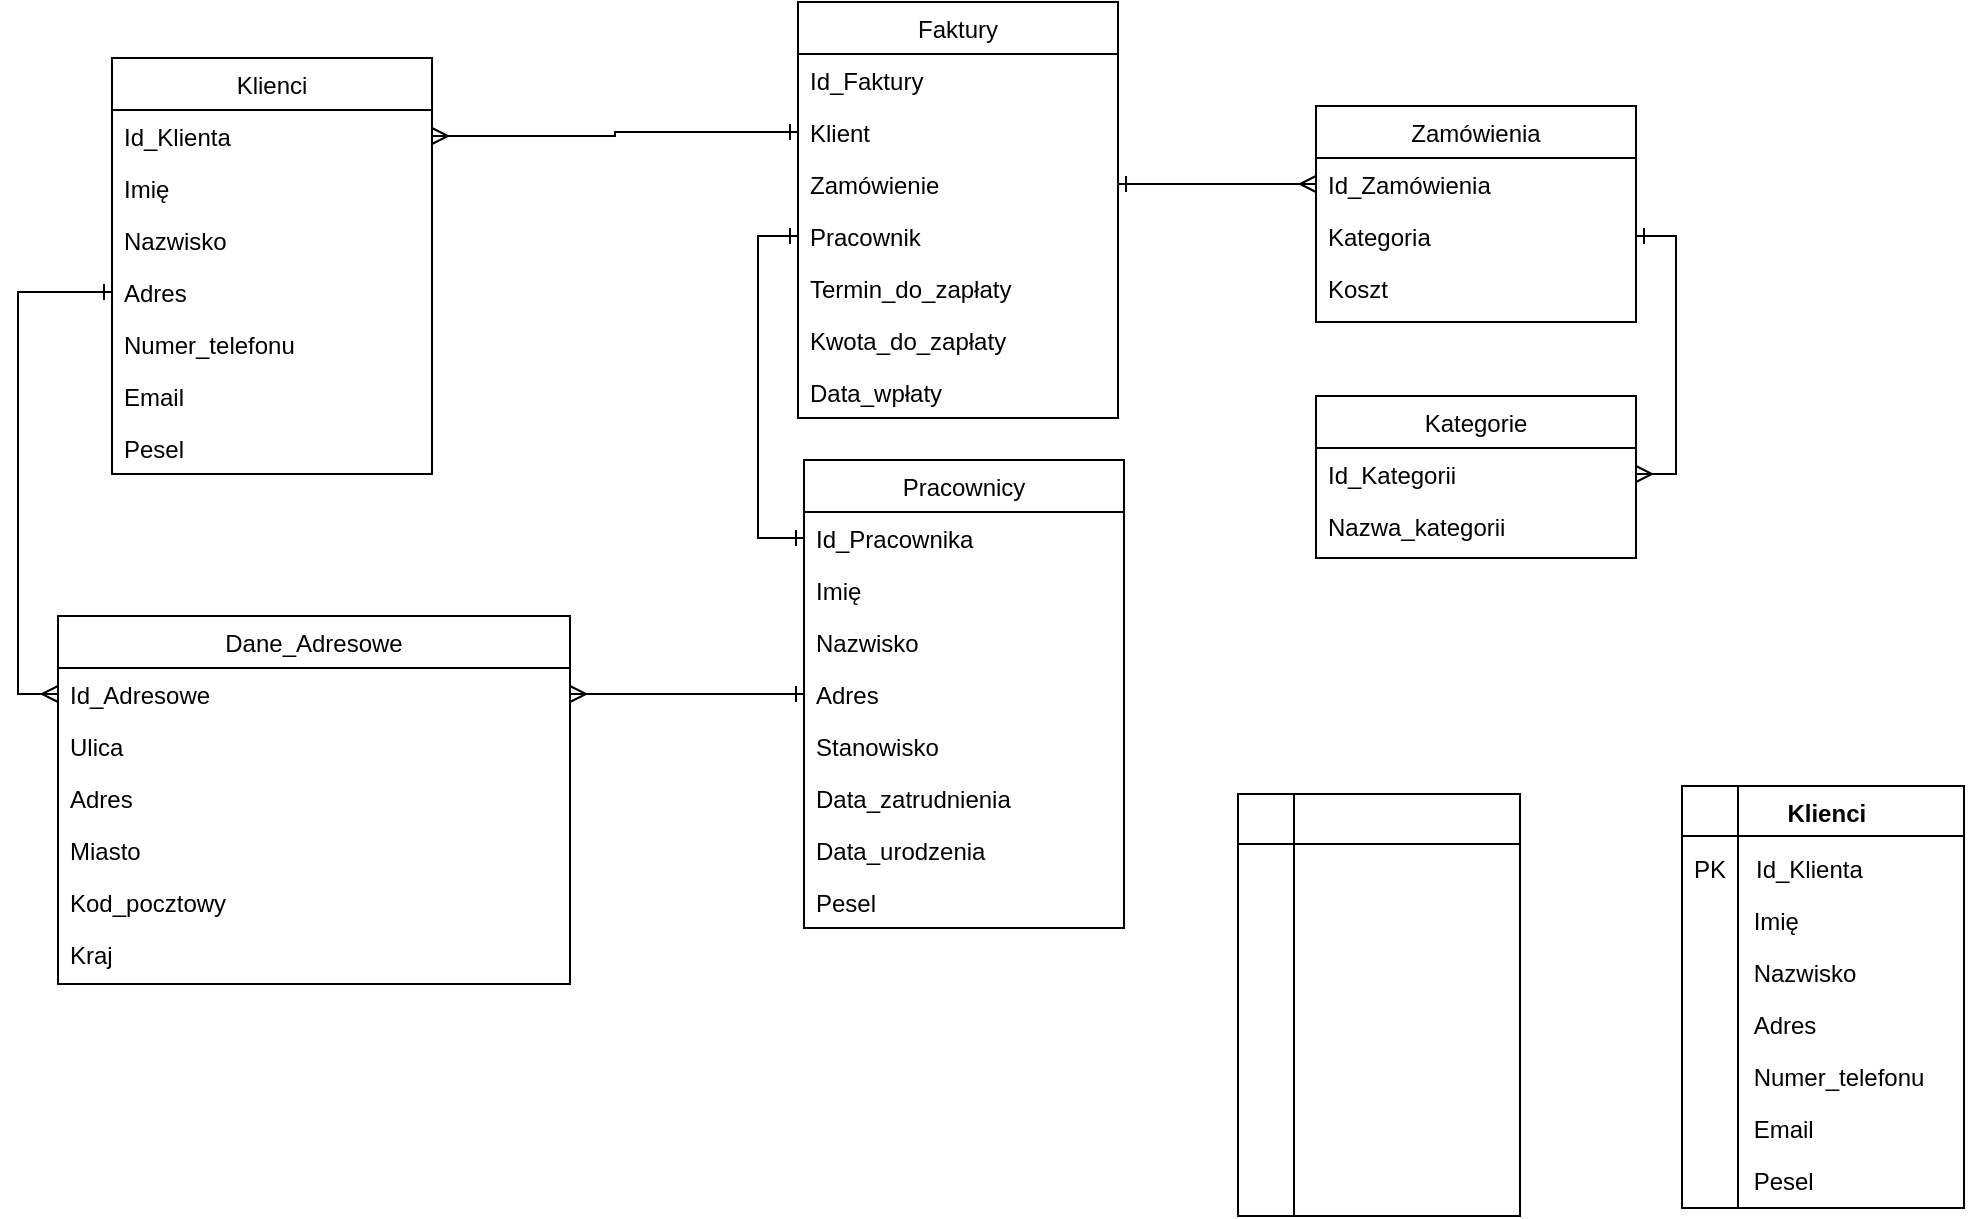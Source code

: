 <mxfile version="18.0.8" type="device"><diagram id="C5RBs43oDa-KdzZeNtuy" name="Page-1"><mxGraphModel dx="1422" dy="762" grid="0" gridSize="10" guides="1" tooltips="1" connect="1" arrows="1" fold="1" page="0" pageScale="1" pageWidth="827" pageHeight="1169" math="0" shadow="0"><root><mxCell id="WIyWlLk6GJQsqaUBKTNV-0"/><mxCell id="WIyWlLk6GJQsqaUBKTNV-1" parent="WIyWlLk6GJQsqaUBKTNV-0"/><mxCell id="zkfFHV4jXpPFQw0GAbJ--0" value="Klienci" style="swimlane;fontStyle=0;align=center;verticalAlign=middle;childLayout=stackLayout;horizontal=1;startSize=26;horizontalStack=0;resizeParent=1;resizeLast=0;collapsible=1;marginBottom=0;rounded=0;shadow=0;strokeWidth=1;" parent="WIyWlLk6GJQsqaUBKTNV-1" vertex="1"><mxGeometry x="131" y="92" width="160" height="208" as="geometry"><mxRectangle x="230" y="140" width="160" height="26" as="alternateBounds"/></mxGeometry></mxCell><mxCell id="zkfFHV4jXpPFQw0GAbJ--1" value="Id_Klienta" style="text;align=left;verticalAlign=top;spacingLeft=4;spacingRight=4;overflow=hidden;rotatable=0;points=[[0,0.5],[1,0.5]];portConstraint=eastwest;" parent="zkfFHV4jXpPFQw0GAbJ--0" vertex="1"><mxGeometry y="26" width="160" height="26" as="geometry"/></mxCell><mxCell id="zkfFHV4jXpPFQw0GAbJ--2" value="Imię" style="text;align=left;verticalAlign=top;spacingLeft=4;spacingRight=4;overflow=hidden;rotatable=0;points=[[0,0.5],[1,0.5]];portConstraint=eastwest;rounded=0;shadow=0;html=0;" parent="zkfFHV4jXpPFQw0GAbJ--0" vertex="1"><mxGeometry y="52" width="160" height="26" as="geometry"/></mxCell><mxCell id="zkfFHV4jXpPFQw0GAbJ--3" value="Nazwisko" style="text;align=left;verticalAlign=top;spacingLeft=4;spacingRight=4;overflow=hidden;rotatable=0;points=[[0,0.5],[1,0.5]];portConstraint=eastwest;rounded=0;shadow=0;html=0;" parent="zkfFHV4jXpPFQw0GAbJ--0" vertex="1"><mxGeometry y="78" width="160" height="26" as="geometry"/></mxCell><mxCell id="ZHH8jqsLamT440S3vgwG-13" value="Adres" style="text;align=left;verticalAlign=top;spacingLeft=4;spacingRight=4;overflow=hidden;rotatable=0;points=[[0,0.5],[1,0.5]];portConstraint=eastwest;rounded=0;shadow=0;html=0;" parent="zkfFHV4jXpPFQw0GAbJ--0" vertex="1"><mxGeometry y="104" width="160" height="26" as="geometry"/></mxCell><mxCell id="ZHH8jqsLamT440S3vgwG-14" value="Numer_telefonu" style="text;align=left;verticalAlign=top;spacingLeft=4;spacingRight=4;overflow=hidden;rotatable=0;points=[[0,0.5],[1,0.5]];portConstraint=eastwest;rounded=0;shadow=0;html=0;" parent="zkfFHV4jXpPFQw0GAbJ--0" vertex="1"><mxGeometry y="130" width="160" height="26" as="geometry"/></mxCell><mxCell id="ZHH8jqsLamT440S3vgwG-15" value="Email" style="text;align=left;verticalAlign=top;spacingLeft=4;spacingRight=4;overflow=hidden;rotatable=0;points=[[0,0.5],[1,0.5]];portConstraint=eastwest;rounded=0;shadow=0;html=0;" parent="zkfFHV4jXpPFQw0GAbJ--0" vertex="1"><mxGeometry y="156" width="160" height="26" as="geometry"/></mxCell><mxCell id="ZHH8jqsLamT440S3vgwG-16" value="Pesel" style="text;align=left;verticalAlign=top;spacingLeft=4;spacingRight=4;overflow=hidden;rotatable=0;points=[[0,0.5],[1,0.5]];portConstraint=eastwest;rounded=0;shadow=0;html=0;" parent="zkfFHV4jXpPFQw0GAbJ--0" vertex="1"><mxGeometry y="182" width="160" height="26" as="geometry"/></mxCell><mxCell id="ZHH8jqsLamT440S3vgwG-11" style="rounded=0;orthogonalLoop=1;jettySize=auto;html=1;entryX=0;entryY=0.5;entryDx=0;entryDy=0;startArrow=ERmany;startFill=0;endArrow=ERone;endFill=0;exitX=0;exitY=0.5;exitDx=0;exitDy=0;edgeStyle=orthogonalEdgeStyle;" parent="WIyWlLk6GJQsqaUBKTNV-1" source="zkfFHV4jXpPFQw0GAbJ--18" target="ZHH8jqsLamT440S3vgwG-13" edge="1"><mxGeometry relative="1" as="geometry"/></mxCell><mxCell id="zkfFHV4jXpPFQw0GAbJ--17" value="Dane_Adresowe" style="swimlane;fontStyle=0;align=center;verticalAlign=top;childLayout=stackLayout;horizontal=1;startSize=26;horizontalStack=0;resizeParent=1;resizeLast=0;collapsible=1;marginBottom=0;rounded=0;shadow=0;strokeWidth=1;" parent="WIyWlLk6GJQsqaUBKTNV-1" vertex="1"><mxGeometry x="104" y="371" width="256" height="184" as="geometry"><mxRectangle x="550" y="140" width="160" height="26" as="alternateBounds"/></mxGeometry></mxCell><mxCell id="zkfFHV4jXpPFQw0GAbJ--18" value="Id_Adresowe" style="text;align=left;verticalAlign=top;spacingLeft=4;spacingRight=4;overflow=hidden;rotatable=0;points=[[0,0.5],[1,0.5]];portConstraint=eastwest;" parent="zkfFHV4jXpPFQw0GAbJ--17" vertex="1"><mxGeometry y="26" width="256" height="26" as="geometry"/></mxCell><mxCell id="zkfFHV4jXpPFQw0GAbJ--19" value="Ulica" style="text;align=left;verticalAlign=top;spacingLeft=4;spacingRight=4;overflow=hidden;rotatable=0;points=[[0,0.5],[1,0.5]];portConstraint=eastwest;rounded=0;shadow=0;html=0;" parent="zkfFHV4jXpPFQw0GAbJ--17" vertex="1"><mxGeometry y="52" width="256" height="26" as="geometry"/></mxCell><mxCell id="zkfFHV4jXpPFQw0GAbJ--20" value="Adres" style="text;align=left;verticalAlign=top;spacingLeft=4;spacingRight=4;overflow=hidden;rotatable=0;points=[[0,0.5],[1,0.5]];portConstraint=eastwest;rounded=0;shadow=0;html=0;" parent="zkfFHV4jXpPFQw0GAbJ--17" vertex="1"><mxGeometry y="78" width="256" height="26" as="geometry"/></mxCell><mxCell id="zkfFHV4jXpPFQw0GAbJ--21" value="Miasto" style="text;align=left;verticalAlign=top;spacingLeft=4;spacingRight=4;overflow=hidden;rotatable=0;points=[[0,0.5],[1,0.5]];portConstraint=eastwest;rounded=0;shadow=0;html=0;" parent="zkfFHV4jXpPFQw0GAbJ--17" vertex="1"><mxGeometry y="104" width="256" height="26" as="geometry"/></mxCell><mxCell id="zkfFHV4jXpPFQw0GAbJ--22" value="Kod_pocztowy" style="text;align=left;verticalAlign=top;spacingLeft=4;spacingRight=4;overflow=hidden;rotatable=0;points=[[0,0.5],[1,0.5]];portConstraint=eastwest;rounded=0;shadow=0;html=0;" parent="zkfFHV4jXpPFQw0GAbJ--17" vertex="1"><mxGeometry y="130" width="256" height="26" as="geometry"/></mxCell><mxCell id="ZHH8jqsLamT440S3vgwG-10" value="Kraj" style="text;align=left;verticalAlign=top;spacingLeft=4;spacingRight=4;overflow=hidden;rotatable=0;points=[[0,0.5],[1,0.5]];portConstraint=eastwest;rounded=0;shadow=0;html=0;" parent="zkfFHV4jXpPFQw0GAbJ--17" vertex="1"><mxGeometry y="156" width="256" height="26" as="geometry"/></mxCell><mxCell id="ZHH8jqsLamT440S3vgwG-2" value="Kategorie" style="swimlane;fontStyle=0;align=center;verticalAlign=top;childLayout=stackLayout;horizontal=1;startSize=26;horizontalStack=0;resizeParent=1;resizeLast=0;collapsible=1;marginBottom=0;rounded=0;shadow=0;strokeWidth=1;" parent="WIyWlLk6GJQsqaUBKTNV-1" vertex="1"><mxGeometry x="733" y="261" width="160" height="81" as="geometry"><mxRectangle x="230" y="140" width="160" height="26" as="alternateBounds"/></mxGeometry></mxCell><mxCell id="ZHH8jqsLamT440S3vgwG-3" value="Id_Kategorii" style="text;align=left;verticalAlign=top;spacingLeft=4;spacingRight=4;overflow=hidden;rotatable=0;points=[[0,0.5],[1,0.5]];portConstraint=eastwest;" parent="ZHH8jqsLamT440S3vgwG-2" vertex="1"><mxGeometry y="26" width="160" height="26" as="geometry"/></mxCell><mxCell id="ZHH8jqsLamT440S3vgwG-4" value="Nazwa_kategorii" style="text;align=left;verticalAlign=top;spacingLeft=4;spacingRight=4;overflow=hidden;rotatable=0;points=[[0,0.5],[1,0.5]];portConstraint=eastwest;rounded=0;shadow=0;html=0;" parent="ZHH8jqsLamT440S3vgwG-2" vertex="1"><mxGeometry y="52" width="160" height="26" as="geometry"/></mxCell><mxCell id="ZHH8jqsLamT440S3vgwG-29" style="edgeStyle=orthogonalEdgeStyle;rounded=0;orthogonalLoop=1;jettySize=auto;html=1;entryX=1;entryY=0.5;entryDx=0;entryDy=0;startArrow=ERone;startFill=0;endArrow=ERmany;endFill=0;exitX=1;exitY=0.5;exitDx=0;exitDy=0;" parent="WIyWlLk6GJQsqaUBKTNV-1" source="ZHH8jqsLamT440S3vgwG-23" target="ZHH8jqsLamT440S3vgwG-3" edge="1"><mxGeometry relative="1" as="geometry"/></mxCell><mxCell id="ZHH8jqsLamT440S3vgwG-34" style="edgeStyle=orthogonalEdgeStyle;rounded=0;orthogonalLoop=1;jettySize=auto;html=1;entryX=1;entryY=0.5;entryDx=0;entryDy=0;startArrow=ERmany;startFill=0;endArrow=ERone;endFill=0;exitX=0;exitY=0.5;exitDx=0;exitDy=0;" parent="WIyWlLk6GJQsqaUBKTNV-1" source="ZHH8jqsLamT440S3vgwG-22" target="ZHH8jqsLamT440S3vgwG-28" edge="1"><mxGeometry relative="1" as="geometry"/></mxCell><mxCell id="ZHH8jqsLamT440S3vgwG-21" value="Zamówienia" style="swimlane;fontStyle=0;align=center;verticalAlign=top;childLayout=stackLayout;horizontal=1;startSize=26;horizontalStack=0;resizeParent=1;resizeLast=0;collapsible=1;marginBottom=0;rounded=0;shadow=0;strokeWidth=1;" parent="WIyWlLk6GJQsqaUBKTNV-1" vertex="1"><mxGeometry x="733" y="116" width="160" height="108" as="geometry"><mxRectangle x="230" y="140" width="160" height="26" as="alternateBounds"/></mxGeometry></mxCell><mxCell id="ZHH8jqsLamT440S3vgwG-22" value="Id_Zamówienia" style="text;align=left;verticalAlign=top;spacingLeft=4;spacingRight=4;overflow=hidden;rotatable=0;points=[[0,0.5],[1,0.5]];portConstraint=eastwest;" parent="ZHH8jqsLamT440S3vgwG-21" vertex="1"><mxGeometry y="26" width="160" height="26" as="geometry"/></mxCell><mxCell id="ZHH8jqsLamT440S3vgwG-23" value="Kategoria" style="text;align=left;verticalAlign=top;spacingLeft=4;spacingRight=4;overflow=hidden;rotatable=0;points=[[0,0.5],[1,0.5]];portConstraint=eastwest;rounded=0;shadow=0;html=0;" parent="ZHH8jqsLamT440S3vgwG-21" vertex="1"><mxGeometry y="52" width="160" height="26" as="geometry"/></mxCell><mxCell id="ZHH8jqsLamT440S3vgwG-24" value="Koszt" style="text;align=left;verticalAlign=top;spacingLeft=4;spacingRight=4;overflow=hidden;rotatable=0;points=[[0,0.5],[1,0.5]];portConstraint=eastwest;rounded=0;shadow=0;html=0;" parent="ZHH8jqsLamT440S3vgwG-21" vertex="1"><mxGeometry y="78" width="160" height="26" as="geometry"/></mxCell><mxCell id="ZHH8jqsLamT440S3vgwG-33" style="edgeStyle=orthogonalEdgeStyle;rounded=0;orthogonalLoop=1;jettySize=auto;html=1;entryX=1;entryY=0.5;entryDx=0;entryDy=0;startArrow=ERone;startFill=0;endArrow=ERmany;endFill=0;exitX=0;exitY=0.5;exitDx=0;exitDy=0;" parent="WIyWlLk6GJQsqaUBKTNV-1" source="ZHH8jqsLamT440S3vgwG-27" target="zkfFHV4jXpPFQw0GAbJ--1" edge="1"><mxGeometry relative="1" as="geometry"/></mxCell><mxCell id="ZHH8jqsLamT440S3vgwG-25" value="Faktury" style="swimlane;fontStyle=0;align=center;verticalAlign=top;childLayout=stackLayout;horizontal=1;startSize=26;horizontalStack=0;resizeParent=1;resizeLast=0;collapsible=1;marginBottom=0;rounded=0;shadow=0;strokeWidth=1;" parent="WIyWlLk6GJQsqaUBKTNV-1" vertex="1"><mxGeometry x="474" y="64" width="160" height="208" as="geometry"><mxRectangle x="230" y="140" width="160" height="26" as="alternateBounds"/></mxGeometry></mxCell><mxCell id="ZHH8jqsLamT440S3vgwG-26" value="Id_Faktury" style="text;align=left;verticalAlign=top;spacingLeft=4;spacingRight=4;overflow=hidden;rotatable=0;points=[[0,0.5],[1,0.5]];portConstraint=eastwest;" parent="ZHH8jqsLamT440S3vgwG-25" vertex="1"><mxGeometry y="26" width="160" height="26" as="geometry"/></mxCell><mxCell id="ZHH8jqsLamT440S3vgwG-27" value="Klient" style="text;align=left;verticalAlign=top;spacingLeft=4;spacingRight=4;overflow=hidden;rotatable=0;points=[[0,0.5],[1,0.5]];portConstraint=eastwest;rounded=0;shadow=0;html=0;" parent="ZHH8jqsLamT440S3vgwG-25" vertex="1"><mxGeometry y="52" width="160" height="26" as="geometry"/></mxCell><mxCell id="ZHH8jqsLamT440S3vgwG-28" value="Zamówienie" style="text;align=left;verticalAlign=top;spacingLeft=4;spacingRight=4;overflow=hidden;rotatable=0;points=[[0,0.5],[1,0.5]];portConstraint=eastwest;rounded=0;shadow=0;html=0;" parent="ZHH8jqsLamT440S3vgwG-25" vertex="1"><mxGeometry y="78" width="160" height="26" as="geometry"/></mxCell><mxCell id="49LecY3NYQVZXiZLAktM-9" value="Pracownik" style="text;align=left;verticalAlign=top;spacingLeft=4;spacingRight=4;overflow=hidden;rotatable=0;points=[[0,0.5],[1,0.5]];portConstraint=eastwest;rounded=0;shadow=0;html=0;" parent="ZHH8jqsLamT440S3vgwG-25" vertex="1"><mxGeometry y="104" width="160" height="26" as="geometry"/></mxCell><mxCell id="ZHH8jqsLamT440S3vgwG-30" value="Termin_do_zapłaty" style="text;align=left;verticalAlign=top;spacingLeft=4;spacingRight=4;overflow=hidden;rotatable=0;points=[[0,0.5],[1,0.5]];portConstraint=eastwest;rounded=0;shadow=0;html=0;" parent="ZHH8jqsLamT440S3vgwG-25" vertex="1"><mxGeometry y="130" width="160" height="26" as="geometry"/></mxCell><mxCell id="ZHH8jqsLamT440S3vgwG-31" value="Kwota_do_zapłaty" style="text;align=left;verticalAlign=top;spacingLeft=4;spacingRight=4;overflow=hidden;rotatable=0;points=[[0,0.5],[1,0.5]];portConstraint=eastwest;rounded=0;shadow=0;html=0;" parent="ZHH8jqsLamT440S3vgwG-25" vertex="1"><mxGeometry y="156" width="160" height="26" as="geometry"/></mxCell><mxCell id="ZHH8jqsLamT440S3vgwG-32" value="Data_wpłaty" style="text;align=left;verticalAlign=top;spacingLeft=4;spacingRight=4;overflow=hidden;rotatable=0;points=[[0,0.5],[1,0.5]];portConstraint=eastwest;rounded=0;shadow=0;html=0;" parent="ZHH8jqsLamT440S3vgwG-25" vertex="1"><mxGeometry y="182" width="160" height="26" as="geometry"/></mxCell><mxCell id="49LecY3NYQVZXiZLAktM-1" value="Pracownicy" style="swimlane;fontStyle=0;align=center;verticalAlign=top;childLayout=stackLayout;horizontal=1;startSize=26;horizontalStack=0;resizeParent=1;resizeLast=0;collapsible=1;marginBottom=0;rounded=0;shadow=0;strokeWidth=1;" parent="WIyWlLk6GJQsqaUBKTNV-1" vertex="1"><mxGeometry x="477" y="293" width="160" height="234" as="geometry"><mxRectangle x="230" y="140" width="160" height="26" as="alternateBounds"/></mxGeometry></mxCell><mxCell id="49LecY3NYQVZXiZLAktM-2" value="Id_Pracownika" style="text;align=left;verticalAlign=top;spacingLeft=4;spacingRight=4;overflow=hidden;rotatable=0;points=[[0,0.5],[1,0.5]];portConstraint=eastwest;" parent="49LecY3NYQVZXiZLAktM-1" vertex="1"><mxGeometry y="26" width="160" height="26" as="geometry"/></mxCell><mxCell id="49LecY3NYQVZXiZLAktM-3" value="Imię" style="text;align=left;verticalAlign=top;spacingLeft=4;spacingRight=4;overflow=hidden;rotatable=0;points=[[0,0.5],[1,0.5]];portConstraint=eastwest;rounded=0;shadow=0;html=0;" parent="49LecY3NYQVZXiZLAktM-1" vertex="1"><mxGeometry y="52" width="160" height="26" as="geometry"/></mxCell><mxCell id="49LecY3NYQVZXiZLAktM-4" value="Nazwisko" style="text;align=left;verticalAlign=top;spacingLeft=4;spacingRight=4;overflow=hidden;rotatable=0;points=[[0,0.5],[1,0.5]];portConstraint=eastwest;rounded=0;shadow=0;html=0;" parent="49LecY3NYQVZXiZLAktM-1" vertex="1"><mxGeometry y="78" width="160" height="26" as="geometry"/></mxCell><mxCell id="49LecY3NYQVZXiZLAktM-5" value="Adres" style="text;align=left;verticalAlign=top;spacingLeft=4;spacingRight=4;overflow=hidden;rotatable=0;points=[[0,0.5],[1,0.5]];portConstraint=eastwest;rounded=0;shadow=0;html=0;" parent="49LecY3NYQVZXiZLAktM-1" vertex="1"><mxGeometry y="104" width="160" height="26" as="geometry"/></mxCell><mxCell id="49LecY3NYQVZXiZLAktM-6" value="Stanowisko" style="text;align=left;verticalAlign=top;spacingLeft=4;spacingRight=4;overflow=hidden;rotatable=0;points=[[0,0.5],[1,0.5]];portConstraint=eastwest;rounded=0;shadow=0;html=0;" parent="49LecY3NYQVZXiZLAktM-1" vertex="1"><mxGeometry y="130" width="160" height="26" as="geometry"/></mxCell><mxCell id="49LecY3NYQVZXiZLAktM-11" value="Data_zatrudnienia" style="text;align=left;verticalAlign=top;spacingLeft=4;spacingRight=4;overflow=hidden;rotatable=0;points=[[0,0.5],[1,0.5]];portConstraint=eastwest;rounded=0;shadow=0;html=0;" parent="49LecY3NYQVZXiZLAktM-1" vertex="1"><mxGeometry y="156" width="160" height="26" as="geometry"/></mxCell><mxCell id="49LecY3NYQVZXiZLAktM-12" value="Data_urodzenia" style="text;align=left;verticalAlign=top;spacingLeft=4;spacingRight=4;overflow=hidden;rotatable=0;points=[[0,0.5],[1,0.5]];portConstraint=eastwest;rounded=0;shadow=0;html=0;" parent="49LecY3NYQVZXiZLAktM-1" vertex="1"><mxGeometry y="182" width="160" height="26" as="geometry"/></mxCell><mxCell id="hXSDDgm23M5bZiq_YrCi-0" value="Pesel" style="text;align=left;verticalAlign=top;spacingLeft=4;spacingRight=4;overflow=hidden;rotatable=0;points=[[0,0.5],[1,0.5]];portConstraint=eastwest;rounded=0;shadow=0;html=0;" parent="49LecY3NYQVZXiZLAktM-1" vertex="1"><mxGeometry y="208" width="160" height="26" as="geometry"/></mxCell><mxCell id="49LecY3NYQVZXiZLAktM-8" style="edgeStyle=orthogonalEdgeStyle;rounded=0;orthogonalLoop=1;jettySize=auto;html=1;startArrow=ERone;startFill=0;endArrow=ERone;endFill=0;exitX=0;exitY=0.5;exitDx=0;exitDy=0;entryX=0;entryY=0.5;entryDx=0;entryDy=0;" parent="WIyWlLk6GJQsqaUBKTNV-1" source="49LecY3NYQVZXiZLAktM-2" target="49LecY3NYQVZXiZLAktM-9" edge="1"><mxGeometry relative="1" as="geometry"><mxPoint x="829" y="582" as="sourcePoint"/><mxPoint x="437" y="283" as="targetPoint"/></mxGeometry></mxCell><mxCell id="49LecY3NYQVZXiZLAktM-13" style="rounded=0;orthogonalLoop=1;jettySize=auto;html=1;entryX=0;entryY=0.5;entryDx=0;entryDy=0;startArrow=ERmany;startFill=0;endArrow=ERone;endFill=0;exitX=1;exitY=0.5;exitDx=0;exitDy=0;edgeStyle=orthogonalEdgeStyle;" parent="WIyWlLk6GJQsqaUBKTNV-1" source="zkfFHV4jXpPFQw0GAbJ--18" target="49LecY3NYQVZXiZLAktM-5" edge="1"><mxGeometry relative="1" as="geometry"><mxPoint x="816" y="578" as="sourcePoint"/><mxPoint x="820" y="392" as="targetPoint"/></mxGeometry></mxCell><mxCell id="hXSDDgm23M5bZiq_YrCi-4" value="" style="shape=internalStorage;whiteSpace=wrap;html=1;backgroundOutline=1;container=0;dx=28;dy=25;" parent="WIyWlLk6GJQsqaUBKTNV-1" vertex="1"><mxGeometry x="916" y="456" width="141" height="211" as="geometry"/></mxCell><mxCell id="hXSDDgm23M5bZiq_YrCi-9" value="Imię" style="text;align=left;verticalAlign=top;spacingLeft=4;spacingRight=4;overflow=hidden;rotatable=0;points=[[0,0.5],[1,0.5]];portConstraint=eastwest;rounded=0;shadow=0;html=0;container=0;" parent="WIyWlLk6GJQsqaUBKTNV-1" vertex="1"><mxGeometry x="945.819" y="510" width="118.362" height="26" as="geometry"/></mxCell><mxCell id="hXSDDgm23M5bZiq_YrCi-10" value="Nazwisko" style="text;align=left;verticalAlign=top;spacingLeft=4;spacingRight=4;overflow=hidden;rotatable=0;points=[[0,0.5],[1,0.5]];portConstraint=eastwest;rounded=0;shadow=0;html=0;container=0;" parent="WIyWlLk6GJQsqaUBKTNV-1" vertex="1"><mxGeometry x="945.819" y="536" width="118.362" height="26" as="geometry"/></mxCell><mxCell id="hXSDDgm23M5bZiq_YrCi-11" value="Adres" style="text;align=left;verticalAlign=top;spacingLeft=4;spacingRight=4;overflow=hidden;rotatable=0;points=[[0,0.5],[1,0.5]];portConstraint=eastwest;rounded=0;shadow=0;html=0;container=0;" parent="WIyWlLk6GJQsqaUBKTNV-1" vertex="1"><mxGeometry x="945.819" y="562" width="118.362" height="26" as="geometry"/></mxCell><mxCell id="hXSDDgm23M5bZiq_YrCi-12" value="Numer_telefonu" style="text;align=left;verticalAlign=top;spacingLeft=4;spacingRight=4;overflow=hidden;rotatable=0;points=[[0,0.5],[1,0.5]];portConstraint=eastwest;rounded=0;shadow=0;html=0;container=0;" parent="WIyWlLk6GJQsqaUBKTNV-1" vertex="1"><mxGeometry x="945.819" y="588" width="118.362" height="26" as="geometry"/></mxCell><mxCell id="hXSDDgm23M5bZiq_YrCi-13" value="Email" style="text;align=left;verticalAlign=top;spacingLeft=4;spacingRight=4;overflow=hidden;rotatable=0;points=[[0,0.5],[1,0.5]];portConstraint=eastwest;rounded=0;shadow=0;html=0;container=0;" parent="WIyWlLk6GJQsqaUBKTNV-1" vertex="1"><mxGeometry x="945.819" y="614" width="118.362" height="26" as="geometry"/></mxCell><mxCell id="hXSDDgm23M5bZiq_YrCi-14" value="Pesel" style="text;align=left;verticalAlign=top;spacingLeft=4;spacingRight=4;overflow=hidden;rotatable=0;points=[[0,0.5],[1,0.5]];portConstraint=eastwest;rounded=0;shadow=0;html=0;container=0;" parent="WIyWlLk6GJQsqaUBKTNV-1" vertex="1"><mxGeometry x="945.819" y="640" width="118.362" height="26" as="geometry"/></mxCell><mxCell id="KK8PnKmfCDEoUiTwK82_-4" value="" style="shape=table;startSize=0;container=1;collapsible=1;childLayout=tableLayout;fixedRows=1;rowLines=0;fontStyle=0;align=center;resizeLast=1;strokeColor=none;fillColor=none;collapsible=0;" vertex="1" parent="WIyWlLk6GJQsqaUBKTNV-1"><mxGeometry x="915" y="482" width="146.82" height="30" as="geometry"/></mxCell><mxCell id="KK8PnKmfCDEoUiTwK82_-5" value="" style="shape=tableRow;horizontal=0;startSize=0;swimlaneHead=0;swimlaneBody=0;fillColor=none;collapsible=0;dropTarget=0;points=[[0,0.5],[1,0.5]];portConstraint=eastwest;top=0;left=0;right=0;bottom=0;" vertex="1" parent="KK8PnKmfCDEoUiTwK82_-4"><mxGeometry width="146.82" height="30" as="geometry"/></mxCell><mxCell id="KK8PnKmfCDEoUiTwK82_-6" value="PK" style="shape=partialRectangle;connectable=0;fillColor=none;top=0;left=0;bottom=0;right=0;fontStyle=0;overflow=hidden;" vertex="1" parent="KK8PnKmfCDEoUiTwK82_-5"><mxGeometry width="30" height="30" as="geometry"><mxRectangle width="30" height="30" as="alternateBounds"/></mxGeometry></mxCell><mxCell id="KK8PnKmfCDEoUiTwK82_-7" value="Id_Klienta" style="shape=partialRectangle;connectable=0;fillColor=none;top=0;left=0;bottom=0;right=0;align=left;spacingLeft=6;fontStyle=0;overflow=hidden;" vertex="1" parent="KK8PnKmfCDEoUiTwK82_-5"><mxGeometry x="30" width="116.82" height="30" as="geometry"><mxRectangle width="116.82" height="30" as="alternateBounds"/></mxGeometry></mxCell><mxCell id="KK8PnKmfCDEoUiTwK82_-12" value="Klienci" style="text;align=center;verticalAlign=top;spacingLeft=4;spacingRight=4;overflow=hidden;rotatable=0;points=[[0,0.5],[1,0.5]];portConstraint=eastwest;rounded=0;shadow=0;html=0;container=0;fontStyle=1" vertex="1" parent="WIyWlLk6GJQsqaUBKTNV-1"><mxGeometry x="929.229" y="456" width="118.362" height="26" as="geometry"/></mxCell><mxCell id="KK8PnKmfCDEoUiTwK82_-13" value="" style="shape=internalStorage;whiteSpace=wrap;html=1;backgroundOutline=1;container=0;dx=28;dy=25;" vertex="1" parent="WIyWlLk6GJQsqaUBKTNV-1"><mxGeometry x="694" y="460" width="141" height="211" as="geometry"/></mxCell></root></mxGraphModel></diagram></mxfile>